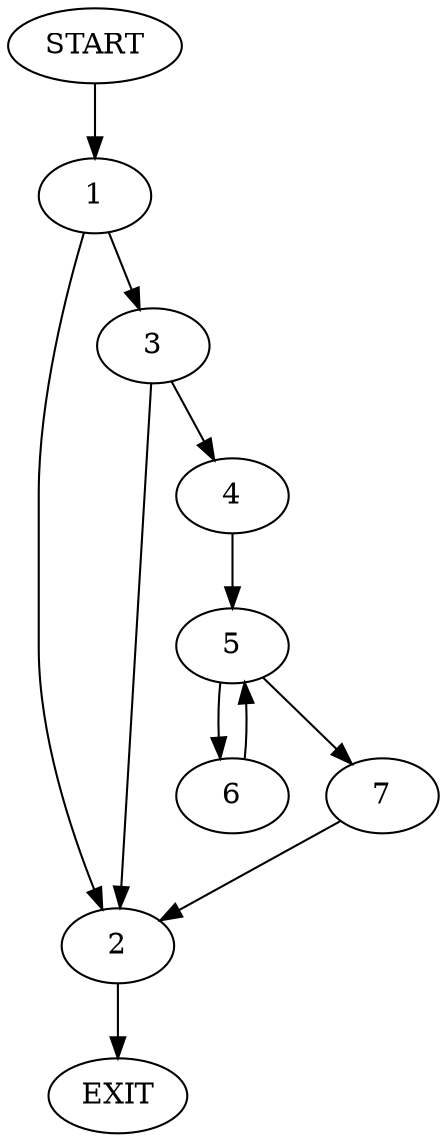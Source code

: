 digraph {
0 [label="START"]
8 [label="EXIT"]
0 -> 1
1 -> 2
1 -> 3
3 -> 2
3 -> 4
2 -> 8
4 -> 5
5 -> 6
5 -> 7
6 -> 5
7 -> 2
}
